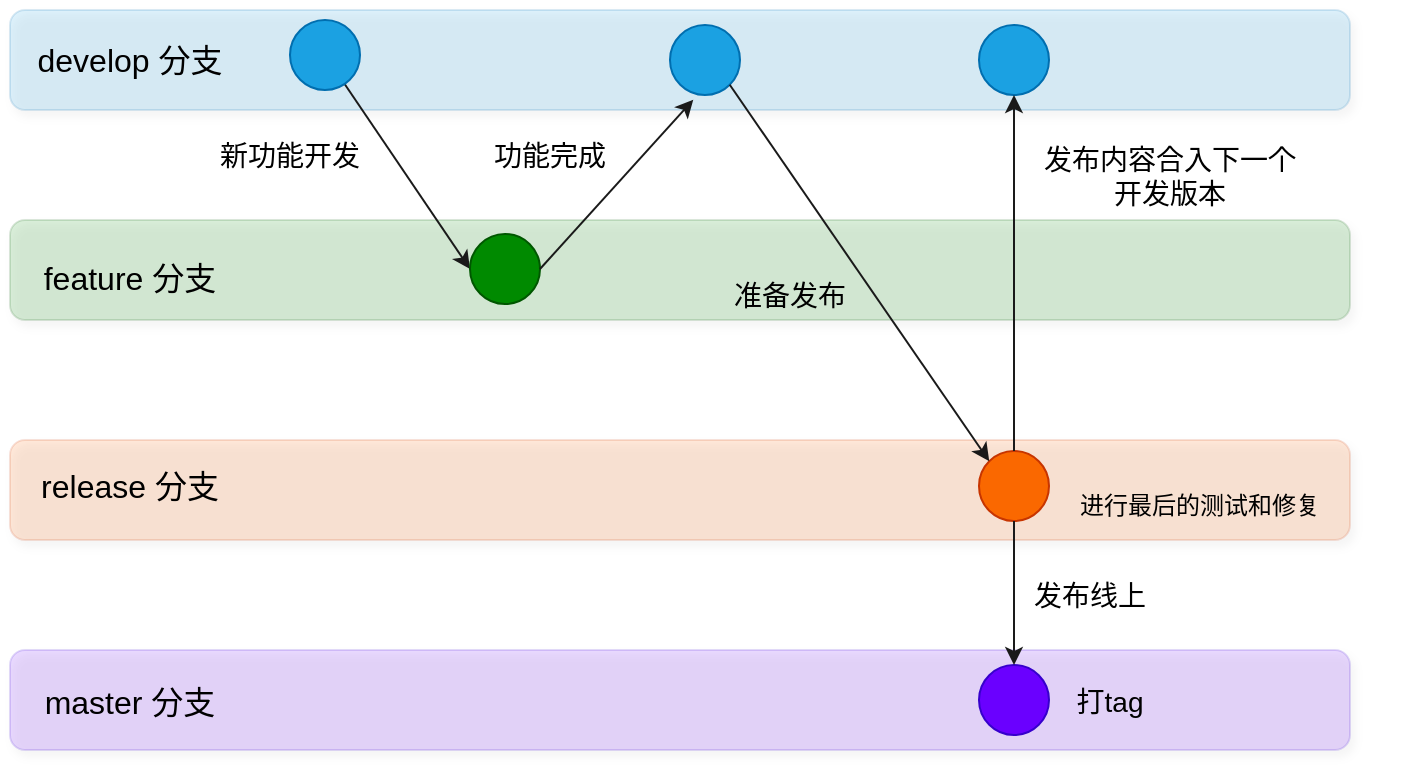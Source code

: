 <mxfile>
    <diagram id="_2VM_KgkvLaddpPTpy9z" name="第 1 页">
        <mxGraphModel dx="633" dy="421" grid="1" gridSize="10" guides="1" tooltips="1" connect="1" arrows="1" fold="1" page="1" pageScale="1" pageWidth="827" pageHeight="1169" background="#ffffff" math="0" shadow="0">
            <root>
                <mxCell id="0"/>
                <mxCell id="1" parent="0"/>
                <mxCell id="27" value="" style="rounded=1;whiteSpace=wrap;html=1;strokeColor=#3700CC;fontSize=16;fontColor=#ffffff;fillColor=#6a00ff;opacity=15;shadow=1;" parent="1" vertex="1">
                    <mxGeometry x="10" y="360" width="670" height="50" as="geometry"/>
                </mxCell>
                <mxCell id="26" value="" style="rounded=1;whiteSpace=wrap;html=1;strokeColor=#C73500;fontSize=16;fontColor=#000000;fillColor=#fa6800;opacity=15;shadow=1;" parent="1" vertex="1">
                    <mxGeometry x="10" y="255" width="670" height="50" as="geometry"/>
                </mxCell>
                <mxCell id="24" value="" style="rounded=1;whiteSpace=wrap;html=1;strokeColor=#006EAF;fontSize=16;fontColor=#ffffff;fillColor=#1ba1e2;opacity=15;shadow=1;" parent="1" vertex="1">
                    <mxGeometry x="10" y="40" width="670" height="50" as="geometry"/>
                </mxCell>
                <mxCell id="25" value="" style="rounded=1;whiteSpace=wrap;html=1;strokeColor=#005700;fontSize=16;fontColor=#ffffff;fillColor=#008a00;opacity=15;shadow=1;" parent="1" vertex="1">
                    <mxGeometry x="10" y="145" width="670" height="50" as="geometry"/>
                </mxCell>
                <mxCell id="2" value="develop 分支" style="text;html=1;strokeColor=none;fillColor=none;align=center;verticalAlign=middle;whiteSpace=wrap;rounded=0;fontColor=#000000;fontSize=16;" parent="1" vertex="1">
                    <mxGeometry x="10" y="50" width="120" height="30" as="geometry"/>
                </mxCell>
                <mxCell id="6" value="" style="edgeStyle=none;html=1;fontSize=16;fontColor=#000000;entryX=0;entryY=0.5;entryDx=0;entryDy=0;strokeColor=#1A1A1A;" parent="1" source="3" target="5" edge="1">
                    <mxGeometry relative="1" as="geometry"/>
                </mxCell>
                <mxCell id="3" value="" style="ellipse;whiteSpace=wrap;html=1;aspect=fixed;fontSize=16;fontColor=#ffffff;fillColor=#1ba1e2;strokeColor=#006EAF;" parent="1" vertex="1">
                    <mxGeometry x="150" y="45" width="35" height="35" as="geometry"/>
                </mxCell>
                <mxCell id="4" value="feature 分支" style="text;html=1;strokeColor=none;fillColor=none;align=center;verticalAlign=middle;whiteSpace=wrap;rounded=0;fontColor=#000000;fontSize=16;" parent="1" vertex="1">
                    <mxGeometry x="10" y="159" width="120" height="30" as="geometry"/>
                </mxCell>
                <mxCell id="5" value="" style="ellipse;whiteSpace=wrap;html=1;aspect=fixed;fontSize=16;fontColor=#ffffff;fillColor=#008a00;strokeColor=#005700;" parent="1" vertex="1">
                    <mxGeometry x="240" y="152" width="35" height="35" as="geometry"/>
                </mxCell>
                <mxCell id="7" value="新功能开发" style="text;html=1;strokeColor=none;fillColor=none;align=center;verticalAlign=middle;whiteSpace=wrap;rounded=0;fontSize=14;fontColor=#000000;" parent="1" vertex="1">
                    <mxGeometry x="100" y="100" width="100" height="25" as="geometry"/>
                </mxCell>
                <mxCell id="9" value="" style="ellipse;whiteSpace=wrap;html=1;aspect=fixed;fontSize=16;fontColor=#ffffff;fillColor=#1ba1e2;strokeColor=#006EAF;" parent="1" vertex="1">
                    <mxGeometry x="340" y="47.5" width="35" height="35" as="geometry"/>
                </mxCell>
                <mxCell id="10" value="" style="endArrow=classic;html=1;strokeColor=#1A1A1A;fontSize=16;fontColor=#000000;exitX=1;exitY=0.5;exitDx=0;exitDy=0;entryX=0.333;entryY=1.067;entryDx=0;entryDy=0;entryPerimeter=0;fillColor=#d80073;" parent="1" source="5" target="9" edge="1">
                    <mxGeometry width="50" height="50" relative="1" as="geometry">
                        <mxPoint x="300" y="230" as="sourcePoint"/>
                        <mxPoint x="350" y="180" as="targetPoint"/>
                    </mxGeometry>
                </mxCell>
                <mxCell id="11" value="功能完成" style="text;html=1;strokeColor=none;fillColor=none;align=center;verticalAlign=middle;whiteSpace=wrap;rounded=0;fontSize=14;fontColor=#000000;" parent="1" vertex="1">
                    <mxGeometry x="230" y="100" width="100" height="25" as="geometry"/>
                </mxCell>
                <mxCell id="12" value="release 分支" style="text;html=1;strokeColor=none;fillColor=none;align=center;verticalAlign=middle;whiteSpace=wrap;rounded=0;fontColor=#000000;fontSize=16;" parent="1" vertex="1">
                    <mxGeometry x="10" y="263" width="120" height="30" as="geometry"/>
                </mxCell>
                <mxCell id="13" value="" style="ellipse;whiteSpace=wrap;html=1;aspect=fixed;fontSize=16;fontColor=#000000;fillColor=#fa6800;strokeColor=#C73500;" parent="1" vertex="1">
                    <mxGeometry x="494.5" y="260.5" width="35" height="35" as="geometry"/>
                </mxCell>
                <mxCell id="14" value="" style="endArrow=classic;html=1;strokeColor=#1A1A1A;fontSize=16;fontColor=#000000;exitX=1;exitY=1;exitDx=0;exitDy=0;entryX=0;entryY=0;entryDx=0;entryDy=0;" parent="1" source="9" target="13" edge="1">
                    <mxGeometry width="50" height="50" relative="1" as="geometry">
                        <mxPoint x="300" y="230" as="sourcePoint"/>
                        <mxPoint x="350" y="180" as="targetPoint"/>
                    </mxGeometry>
                </mxCell>
                <mxCell id="15" value="准备发布" style="text;html=1;strokeColor=none;fillColor=none;align=center;verticalAlign=middle;whiteSpace=wrap;rounded=0;fontSize=14;fontColor=#000000;" parent="1" vertex="1">
                    <mxGeometry x="350" y="170" width="100" height="25" as="geometry"/>
                </mxCell>
                <mxCell id="16" value="master 分支" style="text;html=1;strokeColor=none;fillColor=none;align=center;verticalAlign=middle;whiteSpace=wrap;rounded=0;fontColor=#000000;fontSize=16;" parent="1" vertex="1">
                    <mxGeometry x="10" y="371" width="120" height="30" as="geometry"/>
                </mxCell>
                <mxCell id="17" value="" style="ellipse;whiteSpace=wrap;html=1;aspect=fixed;fontSize=16;fontColor=#ffffff;fillColor=#6a00ff;strokeColor=#3700CC;" parent="1" vertex="1">
                    <mxGeometry x="494.5" y="367.5" width="35" height="35" as="geometry"/>
                </mxCell>
                <mxCell id="18" value="" style="endArrow=classic;html=1;strokeColor=#1A1A1A;fontSize=16;fontColor=#000000;exitX=0.5;exitY=1;exitDx=0;exitDy=0;" parent="1" source="13" target="17" edge="1">
                    <mxGeometry width="50" height="50" relative="1" as="geometry">
                        <mxPoint x="300" y="230" as="sourcePoint"/>
                        <mxPoint x="350" y="180" as="targetPoint"/>
                    </mxGeometry>
                </mxCell>
                <mxCell id="19" value="发布线上" style="text;html=1;strokeColor=none;fillColor=none;align=center;verticalAlign=middle;whiteSpace=wrap;rounded=0;fontSize=14;fontColor=#000000;" parent="1" vertex="1">
                    <mxGeometry x="500" y="320" width="100" height="25" as="geometry"/>
                </mxCell>
                <mxCell id="20" value="打tag" style="text;html=1;strokeColor=none;fillColor=none;align=center;verticalAlign=middle;whiteSpace=wrap;rounded=0;fontSize=14;fontColor=#000000;" parent="1" vertex="1">
                    <mxGeometry x="510" y="373.5" width="100" height="25" as="geometry"/>
                </mxCell>
                <mxCell id="21" value="" style="ellipse;whiteSpace=wrap;html=1;aspect=fixed;fontSize=16;fontColor=#ffffff;fillColor=#1ba1e2;strokeColor=#006EAF;" parent="1" vertex="1">
                    <mxGeometry x="494.5" y="47.5" width="35" height="35" as="geometry"/>
                </mxCell>
                <mxCell id="22" value="" style="endArrow=classic;html=1;strokeColor=#1A1A1A;fontSize=16;fontColor=#000000;exitX=0.5;exitY=0;exitDx=0;exitDy=0;entryX=0.5;entryY=1;entryDx=0;entryDy=0;" parent="1" source="13" target="21" edge="1">
                    <mxGeometry width="50" height="50" relative="1" as="geometry">
                        <mxPoint x="300" y="230" as="sourcePoint"/>
                        <mxPoint x="350" y="180" as="targetPoint"/>
                    </mxGeometry>
                </mxCell>
                <mxCell id="23" value="发布内容合入下一个&lt;br&gt;开发版本" style="text;html=1;strokeColor=none;fillColor=none;align=center;verticalAlign=middle;whiteSpace=wrap;rounded=0;fontSize=14;fontColor=#000000;" parent="1" vertex="1">
                    <mxGeometry x="470" y="110" width="240" height="25" as="geometry"/>
                </mxCell>
                <mxCell id="28" value="进行最后的测试和修复" style="text;html=1;strokeColor=none;fillColor=none;align=center;verticalAlign=middle;whiteSpace=wrap;rounded=0;fontSize=12;fontColor=#000000;" vertex="1" parent="1">
                    <mxGeometry x="529.5" y="270.5" width="150" height="34.5" as="geometry"/>
                </mxCell>
            </root>
        </mxGraphModel>
    </diagram>
</mxfile>